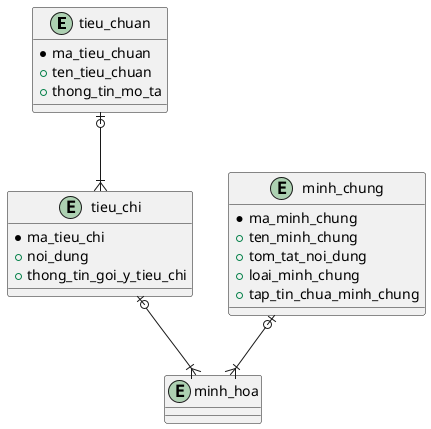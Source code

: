 @startuml

entity "tieu_chuan" as tieu_chuan {
	* ma_tieu_chuan
	+ ten_tieu_chuan
	+ thong_tin_mo_ta
}

entity "tieu_chi" as tieu_chi {
	* ma_tieu_chi
	+ noi_dung
	+ thong_tin_goi_y_tieu_chi
}

entity "minh_chung" as minh_chung {
	* ma_minh_chung
	+ ten_minh_chung
	+ tom_tat_noi_dung
	+ loai_minh_chung
	+ tap_tin_chua_minh_chung
}

entity "minh_hoa" as minh_hoa {
}

tieu_chuan |o--|{ tieu_chi

minh_chung |o--|{ minh_hoa

tieu_chi |o--|{ minh_hoa

@enduml